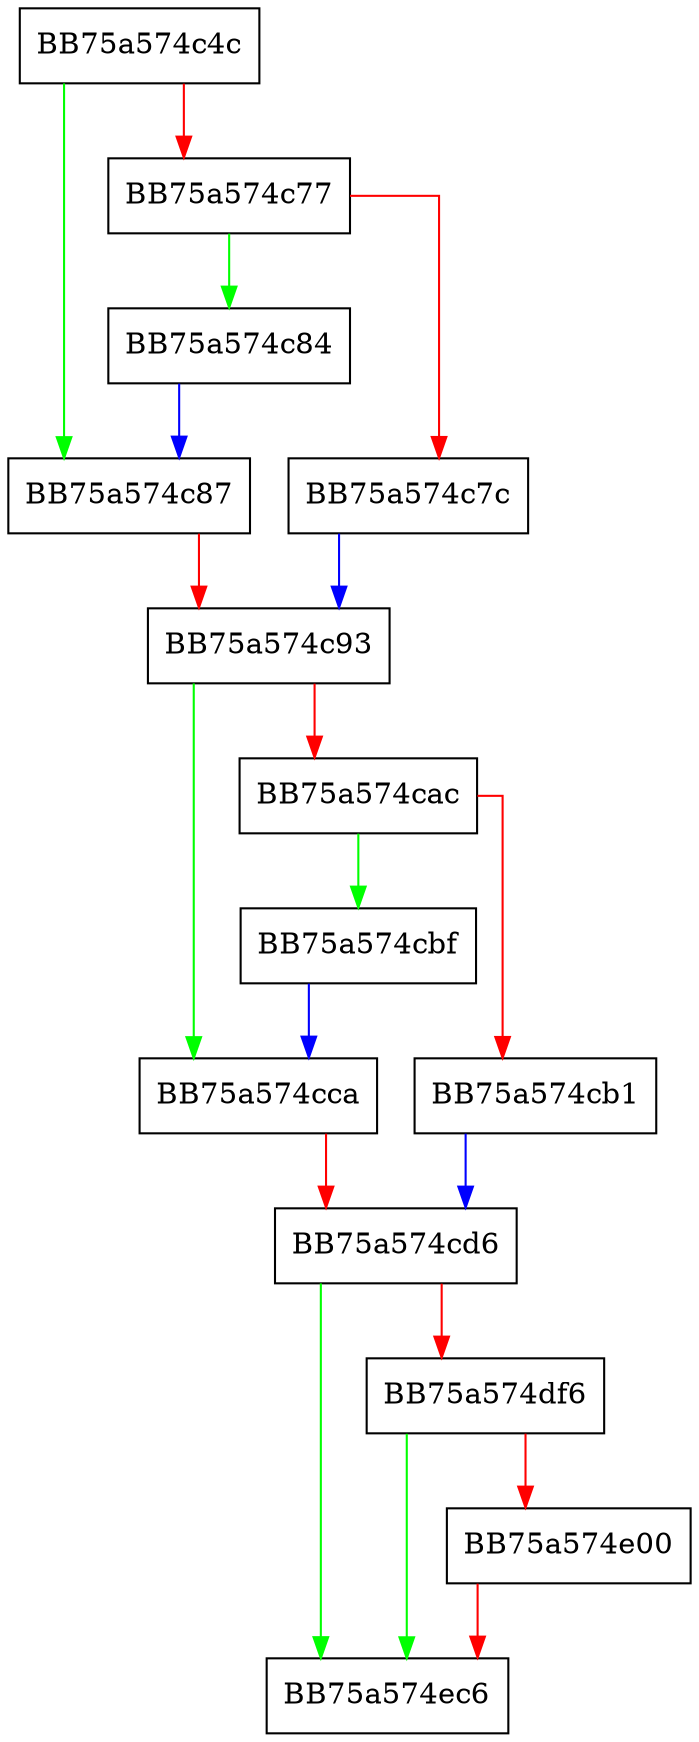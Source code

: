 digraph LoadHeader {
  node [shape="box"];
  graph [splines=ortho];
  BB75a574c4c -> BB75a574c87 [color="green"];
  BB75a574c4c -> BB75a574c77 [color="red"];
  BB75a574c77 -> BB75a574c84 [color="green"];
  BB75a574c77 -> BB75a574c7c [color="red"];
  BB75a574c7c -> BB75a574c93 [color="blue"];
  BB75a574c84 -> BB75a574c87 [color="blue"];
  BB75a574c87 -> BB75a574c93 [color="red"];
  BB75a574c93 -> BB75a574cca [color="green"];
  BB75a574c93 -> BB75a574cac [color="red"];
  BB75a574cac -> BB75a574cbf [color="green"];
  BB75a574cac -> BB75a574cb1 [color="red"];
  BB75a574cb1 -> BB75a574cd6 [color="blue"];
  BB75a574cbf -> BB75a574cca [color="blue"];
  BB75a574cca -> BB75a574cd6 [color="red"];
  BB75a574cd6 -> BB75a574ec6 [color="green"];
  BB75a574cd6 -> BB75a574df6 [color="red"];
  BB75a574df6 -> BB75a574ec6 [color="green"];
  BB75a574df6 -> BB75a574e00 [color="red"];
  BB75a574e00 -> BB75a574ec6 [color="red"];
}